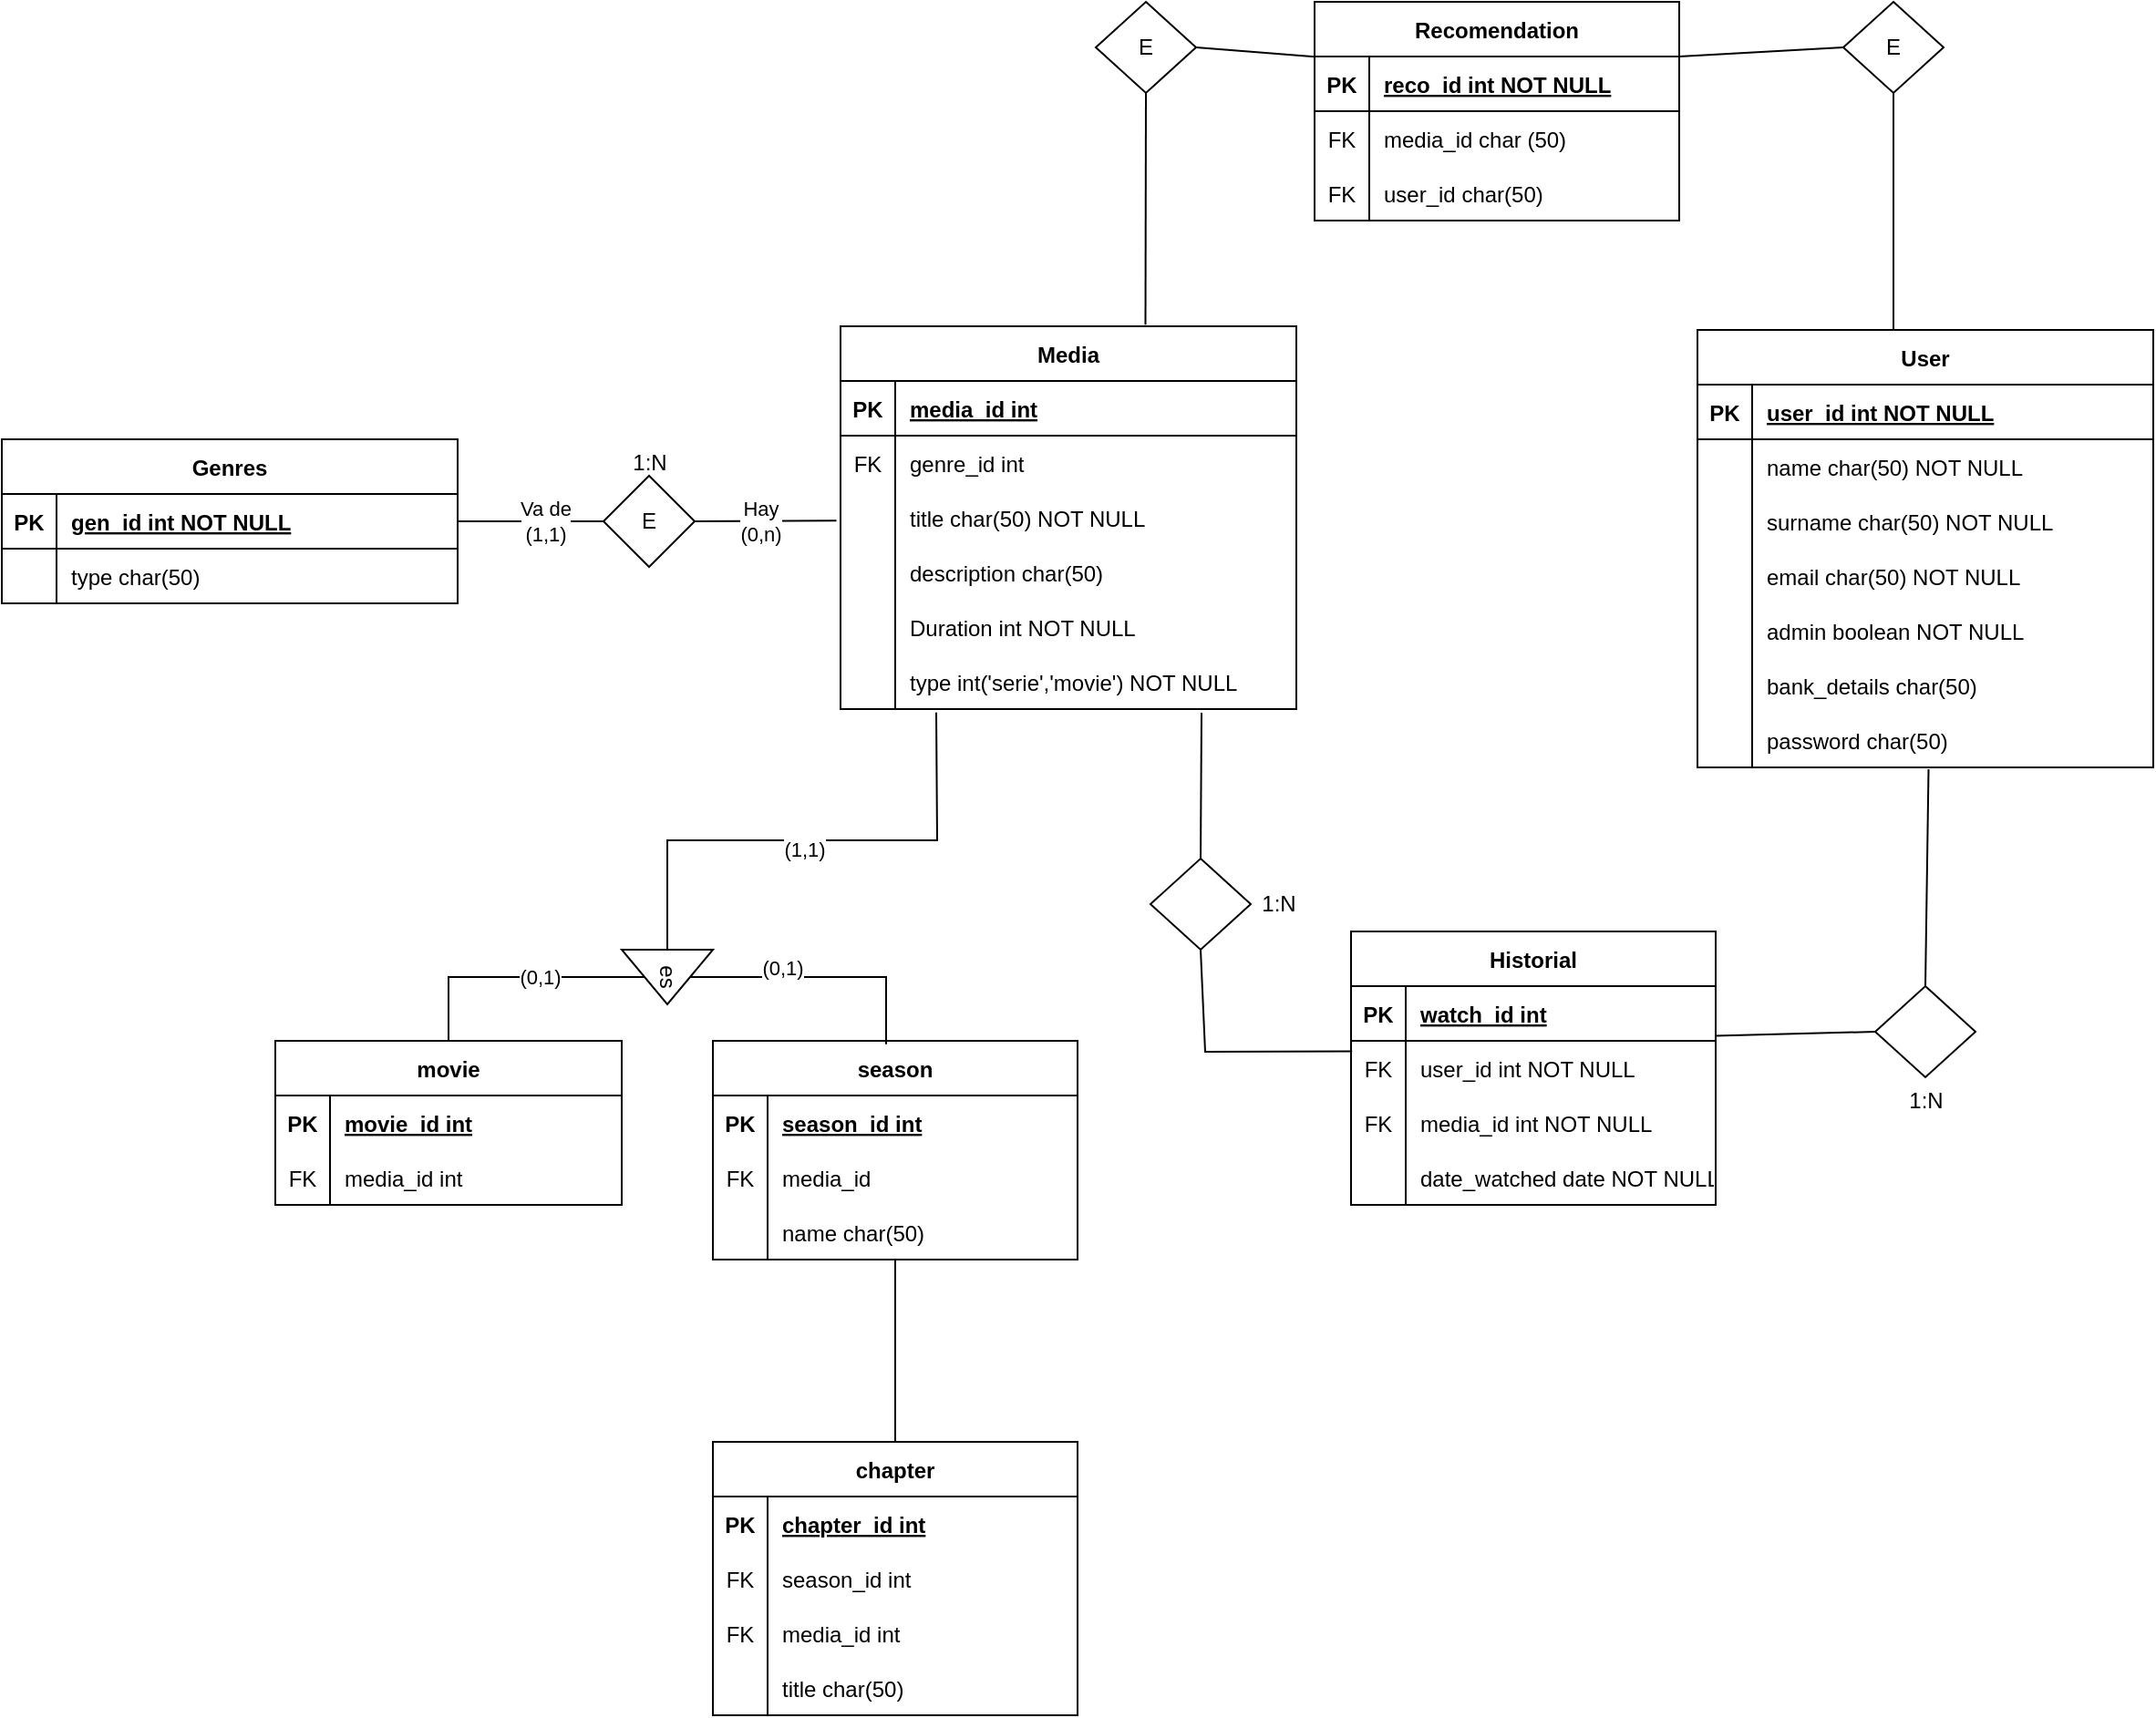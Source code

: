 <mxfile version="20.8.20" type="device"><diagram id="R2lEEEUBdFMjLlhIrx00" name="Page-1"><mxGraphModel dx="1358" dy="1945" grid="1" gridSize="10" guides="1" tooltips="1" connect="1" arrows="1" fold="1" page="1" pageScale="1" pageWidth="850" pageHeight="1100" math="0" shadow="0" extFonts="Permanent Marker^https://fonts.googleapis.com/css?family=Permanent+Marker"><root><mxCell id="0"/><mxCell id="1" parent="0"/><mxCell id="C-vyLk0tnHw3VtMMgP7b-2" value="User" style="shape=table;startSize=30;container=1;collapsible=1;childLayout=tableLayout;fixedRows=1;rowLines=0;fontStyle=1;align=center;resizeLast=1;" parent="1" vertex="1"><mxGeometry x="590" y="120" width="250" height="240" as="geometry"/></mxCell><mxCell id="C-vyLk0tnHw3VtMMgP7b-3" value="" style="shape=partialRectangle;collapsible=0;dropTarget=0;pointerEvents=0;fillColor=none;points=[[0,0.5],[1,0.5]];portConstraint=eastwest;top=0;left=0;right=0;bottom=1;" parent="C-vyLk0tnHw3VtMMgP7b-2" vertex="1"><mxGeometry y="30" width="250" height="30" as="geometry"/></mxCell><mxCell id="C-vyLk0tnHw3VtMMgP7b-4" value="PK" style="shape=partialRectangle;overflow=hidden;connectable=0;fillColor=none;top=0;left=0;bottom=0;right=0;fontStyle=1;" parent="C-vyLk0tnHw3VtMMgP7b-3" vertex="1"><mxGeometry width="30" height="30" as="geometry"><mxRectangle width="30" height="30" as="alternateBounds"/></mxGeometry></mxCell><mxCell id="C-vyLk0tnHw3VtMMgP7b-5" value="user_id int NOT NULL " style="shape=partialRectangle;overflow=hidden;connectable=0;fillColor=none;top=0;left=0;bottom=0;right=0;align=left;spacingLeft=6;fontStyle=5;" parent="C-vyLk0tnHw3VtMMgP7b-3" vertex="1"><mxGeometry x="30" width="220" height="30" as="geometry"><mxRectangle width="220" height="30" as="alternateBounds"/></mxGeometry></mxCell><mxCell id="C-vyLk0tnHw3VtMMgP7b-9" value="" style="shape=partialRectangle;collapsible=0;dropTarget=0;pointerEvents=0;fillColor=none;points=[[0,0.5],[1,0.5]];portConstraint=eastwest;top=0;left=0;right=0;bottom=0;" parent="C-vyLk0tnHw3VtMMgP7b-2" vertex="1"><mxGeometry y="60" width="250" height="30" as="geometry"/></mxCell><mxCell id="C-vyLk0tnHw3VtMMgP7b-10" value="" style="shape=partialRectangle;overflow=hidden;connectable=0;fillColor=none;top=0;left=0;bottom=0;right=0;" parent="C-vyLk0tnHw3VtMMgP7b-9" vertex="1"><mxGeometry width="30" height="30" as="geometry"><mxRectangle width="30" height="30" as="alternateBounds"/></mxGeometry></mxCell><mxCell id="C-vyLk0tnHw3VtMMgP7b-11" value="name char(50) NOT NULL" style="shape=partialRectangle;overflow=hidden;connectable=0;fillColor=none;top=0;left=0;bottom=0;right=0;align=left;spacingLeft=6;" parent="C-vyLk0tnHw3VtMMgP7b-9" vertex="1"><mxGeometry x="30" width="220" height="30" as="geometry"><mxRectangle width="220" height="30" as="alternateBounds"/></mxGeometry></mxCell><mxCell id="KQAnyItYRhN2Rp7_hkMz-163" value="" style="shape=partialRectangle;collapsible=0;dropTarget=0;pointerEvents=0;fillColor=none;points=[[0,0.5],[1,0.5]];portConstraint=eastwest;top=0;left=0;right=0;bottom=0;" parent="C-vyLk0tnHw3VtMMgP7b-2" vertex="1"><mxGeometry y="90" width="250" height="30" as="geometry"/></mxCell><mxCell id="KQAnyItYRhN2Rp7_hkMz-164" value="" style="shape=partialRectangle;overflow=hidden;connectable=0;fillColor=none;top=0;left=0;bottom=0;right=0;" parent="KQAnyItYRhN2Rp7_hkMz-163" vertex="1"><mxGeometry width="30" height="30" as="geometry"><mxRectangle width="30" height="30" as="alternateBounds"/></mxGeometry></mxCell><mxCell id="KQAnyItYRhN2Rp7_hkMz-165" value="surname char(50) NOT NULL" style="shape=partialRectangle;overflow=hidden;connectable=0;fillColor=none;top=0;left=0;bottom=0;right=0;align=left;spacingLeft=6;" parent="KQAnyItYRhN2Rp7_hkMz-163" vertex="1"><mxGeometry x="30" width="220" height="30" as="geometry"><mxRectangle width="220" height="30" as="alternateBounds"/></mxGeometry></mxCell><mxCell id="KQAnyItYRhN2Rp7_hkMz-130" value="" style="shape=partialRectangle;collapsible=0;dropTarget=0;pointerEvents=0;fillColor=none;points=[[0,0.5],[1,0.5]];portConstraint=eastwest;top=0;left=0;right=0;bottom=0;" parent="C-vyLk0tnHw3VtMMgP7b-2" vertex="1"><mxGeometry y="120" width="250" height="30" as="geometry"/></mxCell><mxCell id="KQAnyItYRhN2Rp7_hkMz-131" value="" style="shape=partialRectangle;overflow=hidden;connectable=0;fillColor=none;top=0;left=0;bottom=0;right=0;" parent="KQAnyItYRhN2Rp7_hkMz-130" vertex="1"><mxGeometry width="30" height="30" as="geometry"><mxRectangle width="30" height="30" as="alternateBounds"/></mxGeometry></mxCell><mxCell id="KQAnyItYRhN2Rp7_hkMz-132" value="email char(50) NOT NULL" style="shape=partialRectangle;overflow=hidden;connectable=0;fillColor=none;top=0;left=0;bottom=0;right=0;align=left;spacingLeft=6;" parent="KQAnyItYRhN2Rp7_hkMz-130" vertex="1"><mxGeometry x="30" width="220" height="30" as="geometry"><mxRectangle width="220" height="30" as="alternateBounds"/></mxGeometry></mxCell><mxCell id="KQAnyItYRhN2Rp7_hkMz-60" value="" style="shape=partialRectangle;collapsible=0;dropTarget=0;pointerEvents=0;fillColor=none;points=[[0,0.5],[1,0.5]];portConstraint=eastwest;top=0;left=0;right=0;bottom=0;" parent="C-vyLk0tnHw3VtMMgP7b-2" vertex="1"><mxGeometry y="150" width="250" height="30" as="geometry"/></mxCell><mxCell id="KQAnyItYRhN2Rp7_hkMz-61" value="" style="shape=partialRectangle;overflow=hidden;connectable=0;fillColor=none;top=0;left=0;bottom=0;right=0;" parent="KQAnyItYRhN2Rp7_hkMz-60" vertex="1"><mxGeometry width="30" height="30" as="geometry"><mxRectangle width="30" height="30" as="alternateBounds"/></mxGeometry></mxCell><mxCell id="KQAnyItYRhN2Rp7_hkMz-62" value="admin boolean NOT NULL" style="shape=partialRectangle;overflow=hidden;connectable=0;fillColor=none;top=0;left=0;bottom=0;right=0;align=left;spacingLeft=6;" parent="KQAnyItYRhN2Rp7_hkMz-60" vertex="1"><mxGeometry x="30" width="220" height="30" as="geometry"><mxRectangle width="220" height="30" as="alternateBounds"/></mxGeometry></mxCell><mxCell id="KQAnyItYRhN2Rp7_hkMz-115" value="" style="shape=partialRectangle;collapsible=0;dropTarget=0;pointerEvents=0;fillColor=none;points=[[0,0.5],[1,0.5]];portConstraint=eastwest;top=0;left=0;right=0;bottom=0;" parent="C-vyLk0tnHw3VtMMgP7b-2" vertex="1"><mxGeometry y="180" width="250" height="30" as="geometry"/></mxCell><mxCell id="KQAnyItYRhN2Rp7_hkMz-116" value="" style="shape=partialRectangle;overflow=hidden;connectable=0;fillColor=none;top=0;left=0;bottom=0;right=0;" parent="KQAnyItYRhN2Rp7_hkMz-115" vertex="1"><mxGeometry width="30" height="30" as="geometry"><mxRectangle width="30" height="30" as="alternateBounds"/></mxGeometry></mxCell><mxCell id="KQAnyItYRhN2Rp7_hkMz-117" value="bank_details char(50)" style="shape=partialRectangle;overflow=hidden;connectable=0;fillColor=none;top=0;left=0;bottom=0;right=0;align=left;spacingLeft=6;" parent="KQAnyItYRhN2Rp7_hkMz-115" vertex="1"><mxGeometry x="30" width="220" height="30" as="geometry"><mxRectangle width="220" height="30" as="alternateBounds"/></mxGeometry></mxCell><mxCell id="KQAnyItYRhN2Rp7_hkMz-166" value="" style="shape=partialRectangle;collapsible=0;dropTarget=0;pointerEvents=0;fillColor=none;points=[[0,0.5],[1,0.5]];portConstraint=eastwest;top=0;left=0;right=0;bottom=0;" parent="C-vyLk0tnHw3VtMMgP7b-2" vertex="1"><mxGeometry y="210" width="250" height="30" as="geometry"/></mxCell><mxCell id="KQAnyItYRhN2Rp7_hkMz-167" value="" style="shape=partialRectangle;overflow=hidden;connectable=0;fillColor=none;top=0;left=0;bottom=0;right=0;" parent="KQAnyItYRhN2Rp7_hkMz-166" vertex="1"><mxGeometry width="30" height="30" as="geometry"><mxRectangle width="30" height="30" as="alternateBounds"/></mxGeometry></mxCell><mxCell id="KQAnyItYRhN2Rp7_hkMz-168" value="password char(50)" style="shape=partialRectangle;overflow=hidden;connectable=0;fillColor=none;top=0;left=0;bottom=0;right=0;align=left;spacingLeft=6;" parent="KQAnyItYRhN2Rp7_hkMz-166" vertex="1"><mxGeometry x="30" width="220" height="30" as="geometry"><mxRectangle width="220" height="30" as="alternateBounds"/></mxGeometry></mxCell><mxCell id="C-vyLk0tnHw3VtMMgP7b-23" value="Media" style="shape=table;startSize=30;container=1;collapsible=1;childLayout=tableLayout;fixedRows=1;rowLines=0;fontStyle=1;align=center;resizeLast=1;" parent="1" vertex="1"><mxGeometry x="120" y="118" width="250" height="210" as="geometry"/></mxCell><mxCell id="C-vyLk0tnHw3VtMMgP7b-24" value="" style="shape=partialRectangle;collapsible=0;dropTarget=0;pointerEvents=0;fillColor=none;points=[[0,0.5],[1,0.5]];portConstraint=eastwest;top=0;left=0;right=0;bottom=1;" parent="C-vyLk0tnHw3VtMMgP7b-23" vertex="1"><mxGeometry y="30" width="250" height="30" as="geometry"/></mxCell><mxCell id="C-vyLk0tnHw3VtMMgP7b-25" value="PK" style="shape=partialRectangle;overflow=hidden;connectable=0;fillColor=none;top=0;left=0;bottom=0;right=0;fontStyle=1;" parent="C-vyLk0tnHw3VtMMgP7b-24" vertex="1"><mxGeometry width="30" height="30" as="geometry"><mxRectangle width="30" height="30" as="alternateBounds"/></mxGeometry></mxCell><mxCell id="C-vyLk0tnHw3VtMMgP7b-26" value="media_id int" style="shape=partialRectangle;overflow=hidden;connectable=0;fillColor=none;top=0;left=0;bottom=0;right=0;align=left;spacingLeft=6;fontStyle=5;" parent="C-vyLk0tnHw3VtMMgP7b-24" vertex="1"><mxGeometry x="30" width="220" height="30" as="geometry"><mxRectangle width="220" height="30" as="alternateBounds"/></mxGeometry></mxCell><mxCell id="KQAnyItYRhN2Rp7_hkMz-37" value="" style="shape=partialRectangle;collapsible=0;dropTarget=0;pointerEvents=0;fillColor=none;points=[[0,0.5],[1,0.5]];portConstraint=eastwest;top=0;left=0;right=0;bottom=0;" parent="C-vyLk0tnHw3VtMMgP7b-23" vertex="1"><mxGeometry y="60" width="250" height="30" as="geometry"/></mxCell><mxCell id="KQAnyItYRhN2Rp7_hkMz-38" value="FK" style="shape=partialRectangle;overflow=hidden;connectable=0;fillColor=none;top=0;left=0;bottom=0;right=0;" parent="KQAnyItYRhN2Rp7_hkMz-37" vertex="1"><mxGeometry width="30" height="30" as="geometry"><mxRectangle width="30" height="30" as="alternateBounds"/></mxGeometry></mxCell><mxCell id="KQAnyItYRhN2Rp7_hkMz-39" value="genre_id int" style="shape=partialRectangle;overflow=hidden;connectable=0;fillColor=none;top=0;left=0;bottom=0;right=0;align=left;spacingLeft=6;" parent="KQAnyItYRhN2Rp7_hkMz-37" vertex="1"><mxGeometry x="30" width="220" height="30" as="geometry"><mxRectangle width="220" height="30" as="alternateBounds"/></mxGeometry></mxCell><mxCell id="C-vyLk0tnHw3VtMMgP7b-27" value="" style="shape=partialRectangle;collapsible=0;dropTarget=0;pointerEvents=0;fillColor=none;points=[[0,0.5],[1,0.5]];portConstraint=eastwest;top=0;left=0;right=0;bottom=0;" parent="C-vyLk0tnHw3VtMMgP7b-23" vertex="1"><mxGeometry y="90" width="250" height="30" as="geometry"/></mxCell><mxCell id="C-vyLk0tnHw3VtMMgP7b-28" value="" style="shape=partialRectangle;overflow=hidden;connectable=0;fillColor=none;top=0;left=0;bottom=0;right=0;" parent="C-vyLk0tnHw3VtMMgP7b-27" vertex="1"><mxGeometry width="30" height="30" as="geometry"><mxRectangle width="30" height="30" as="alternateBounds"/></mxGeometry></mxCell><mxCell id="C-vyLk0tnHw3VtMMgP7b-29" value="title char(50) NOT NULL" style="shape=partialRectangle;overflow=hidden;connectable=0;fillColor=none;top=0;left=0;bottom=0;right=0;align=left;spacingLeft=6;" parent="C-vyLk0tnHw3VtMMgP7b-27" vertex="1"><mxGeometry x="30" width="220" height="30" as="geometry"><mxRectangle width="220" height="30" as="alternateBounds"/></mxGeometry></mxCell><mxCell id="KQAnyItYRhN2Rp7_hkMz-31" value="" style="shape=partialRectangle;collapsible=0;dropTarget=0;pointerEvents=0;fillColor=none;points=[[0,0.5],[1,0.5]];portConstraint=eastwest;top=0;left=0;right=0;bottom=0;" parent="C-vyLk0tnHw3VtMMgP7b-23" vertex="1"><mxGeometry y="120" width="250" height="30" as="geometry"/></mxCell><mxCell id="KQAnyItYRhN2Rp7_hkMz-32" value="" style="shape=partialRectangle;overflow=hidden;connectable=0;fillColor=none;top=0;left=0;bottom=0;right=0;" parent="KQAnyItYRhN2Rp7_hkMz-31" vertex="1"><mxGeometry width="30" height="30" as="geometry"><mxRectangle width="30" height="30" as="alternateBounds"/></mxGeometry></mxCell><mxCell id="KQAnyItYRhN2Rp7_hkMz-33" value="description char(50)" style="shape=partialRectangle;overflow=hidden;connectable=0;fillColor=none;top=0;left=0;bottom=0;right=0;align=left;spacingLeft=6;" parent="KQAnyItYRhN2Rp7_hkMz-31" vertex="1"><mxGeometry x="30" width="220" height="30" as="geometry"><mxRectangle width="220" height="30" as="alternateBounds"/></mxGeometry></mxCell><mxCell id="KQAnyItYRhN2Rp7_hkMz-138" value="" style="shape=partialRectangle;collapsible=0;dropTarget=0;pointerEvents=0;fillColor=none;points=[[0,0.5],[1,0.5]];portConstraint=eastwest;top=0;left=0;right=0;bottom=0;" parent="C-vyLk0tnHw3VtMMgP7b-23" vertex="1"><mxGeometry y="150" width="250" height="30" as="geometry"/></mxCell><mxCell id="KQAnyItYRhN2Rp7_hkMz-139" value="" style="shape=partialRectangle;overflow=hidden;connectable=0;fillColor=none;top=0;left=0;bottom=0;right=0;" parent="KQAnyItYRhN2Rp7_hkMz-138" vertex="1"><mxGeometry width="30" height="30" as="geometry"><mxRectangle width="30" height="30" as="alternateBounds"/></mxGeometry></mxCell><mxCell id="KQAnyItYRhN2Rp7_hkMz-140" value="Duration int NOT NULL" style="shape=partialRectangle;overflow=hidden;connectable=0;fillColor=none;top=0;left=0;bottom=0;right=0;align=left;spacingLeft=6;" parent="KQAnyItYRhN2Rp7_hkMz-138" vertex="1"><mxGeometry x="30" width="220" height="30" as="geometry"><mxRectangle width="220" height="30" as="alternateBounds"/></mxGeometry></mxCell><mxCell id="oOM4hNl3uQQIwp2E8bcg-80" value="" style="shape=partialRectangle;collapsible=0;dropTarget=0;pointerEvents=0;fillColor=none;points=[[0,0.5],[1,0.5]];portConstraint=eastwest;top=0;left=0;right=0;bottom=0;" parent="C-vyLk0tnHw3VtMMgP7b-23" vertex="1"><mxGeometry y="180" width="250" height="30" as="geometry"/></mxCell><mxCell id="oOM4hNl3uQQIwp2E8bcg-81" value="" style="shape=partialRectangle;overflow=hidden;connectable=0;fillColor=none;top=0;left=0;bottom=0;right=0;" parent="oOM4hNl3uQQIwp2E8bcg-80" vertex="1"><mxGeometry width="30" height="30" as="geometry"><mxRectangle width="30" height="30" as="alternateBounds"/></mxGeometry></mxCell><mxCell id="oOM4hNl3uQQIwp2E8bcg-82" value="type int('serie','movie') NOT NULL" style="shape=partialRectangle;overflow=hidden;connectable=0;fillColor=none;top=0;left=0;bottom=0;right=0;align=left;spacingLeft=6;" parent="oOM4hNl3uQQIwp2E8bcg-80" vertex="1"><mxGeometry x="30" width="220" height="30" as="geometry"><mxRectangle width="220" height="30" as="alternateBounds"/></mxGeometry></mxCell><mxCell id="KQAnyItYRhN2Rp7_hkMz-1" value="movie" style="shape=table;startSize=30;container=1;collapsible=1;childLayout=tableLayout;fixedRows=1;rowLines=0;fontStyle=1;align=center;resizeLast=1;" parent="1" vertex="1"><mxGeometry x="-190" y="510" width="190" height="90" as="geometry"/></mxCell><mxCell id="KQAnyItYRhN2Rp7_hkMz-8" value="" style="shape=partialRectangle;collapsible=0;dropTarget=0;pointerEvents=0;fillColor=none;points=[[0,0.5],[1,0.5]];portConstraint=eastwest;top=0;left=0;right=0;bottom=0;" parent="KQAnyItYRhN2Rp7_hkMz-1" vertex="1"><mxGeometry y="30" width="190" height="30" as="geometry"/></mxCell><mxCell id="KQAnyItYRhN2Rp7_hkMz-9" value="PK" style="shape=partialRectangle;overflow=hidden;connectable=0;fillColor=none;top=0;left=0;bottom=0;right=0;fontStyle=1" parent="KQAnyItYRhN2Rp7_hkMz-8" vertex="1"><mxGeometry width="30" height="30" as="geometry"><mxRectangle width="30" height="30" as="alternateBounds"/></mxGeometry></mxCell><mxCell id="KQAnyItYRhN2Rp7_hkMz-10" value="movie_id int" style="shape=partialRectangle;overflow=hidden;connectable=0;fillColor=none;top=0;left=0;bottom=0;right=0;align=left;spacingLeft=6;fontStyle=5" parent="KQAnyItYRhN2Rp7_hkMz-8" vertex="1"><mxGeometry x="30" width="160" height="30" as="geometry"><mxRectangle width="160" height="30" as="alternateBounds"/></mxGeometry></mxCell><mxCell id="oOM4hNl3uQQIwp2E8bcg-77" value="" style="shape=partialRectangle;collapsible=0;dropTarget=0;pointerEvents=0;fillColor=none;points=[[0,0.5],[1,0.5]];portConstraint=eastwest;top=0;left=0;right=0;bottom=0;" parent="KQAnyItYRhN2Rp7_hkMz-1" vertex="1"><mxGeometry y="60" width="190" height="30" as="geometry"/></mxCell><mxCell id="oOM4hNl3uQQIwp2E8bcg-78" value="FK" style="shape=partialRectangle;overflow=hidden;connectable=0;fillColor=none;top=0;left=0;bottom=0;right=0;fontStyle=0" parent="oOM4hNl3uQQIwp2E8bcg-77" vertex="1"><mxGeometry width="30" height="30" as="geometry"><mxRectangle width="30" height="30" as="alternateBounds"/></mxGeometry></mxCell><mxCell id="oOM4hNl3uQQIwp2E8bcg-79" value="media_id int" style="shape=partialRectangle;overflow=hidden;connectable=0;fillColor=none;top=0;left=0;bottom=0;right=0;align=left;spacingLeft=6;fontStyle=0" parent="oOM4hNl3uQQIwp2E8bcg-77" vertex="1"><mxGeometry x="30" width="160" height="30" as="geometry"><mxRectangle width="160" height="30" as="alternateBounds"/></mxGeometry></mxCell><mxCell id="KQAnyItYRhN2Rp7_hkMz-43" value="season" style="shape=table;startSize=30;container=1;collapsible=1;childLayout=tableLayout;fixedRows=1;rowLines=0;fontStyle=1;align=center;resizeLast=1;" parent="1" vertex="1"><mxGeometry x="50" y="510" width="200" height="120" as="geometry"/></mxCell><mxCell id="KQAnyItYRhN2Rp7_hkMz-47" value="" style="shape=partialRectangle;collapsible=0;dropTarget=0;pointerEvents=0;fillColor=none;points=[[0,0.5],[1,0.5]];portConstraint=eastwest;top=0;left=0;right=0;bottom=0;" parent="KQAnyItYRhN2Rp7_hkMz-43" vertex="1"><mxGeometry y="30" width="200" height="30" as="geometry"/></mxCell><mxCell id="KQAnyItYRhN2Rp7_hkMz-48" value="PK" style="shape=partialRectangle;overflow=hidden;connectable=0;fillColor=none;top=0;left=0;bottom=0;right=0;fontStyle=1" parent="KQAnyItYRhN2Rp7_hkMz-47" vertex="1"><mxGeometry width="30" height="30" as="geometry"><mxRectangle width="30" height="30" as="alternateBounds"/></mxGeometry></mxCell><mxCell id="KQAnyItYRhN2Rp7_hkMz-49" value="season_id int " style="shape=partialRectangle;overflow=hidden;connectable=0;fillColor=none;top=0;left=0;bottom=0;right=0;align=left;spacingLeft=6;fontStyle=5" parent="KQAnyItYRhN2Rp7_hkMz-47" vertex="1"><mxGeometry x="30" width="170" height="30" as="geometry"><mxRectangle width="170" height="30" as="alternateBounds"/></mxGeometry></mxCell><mxCell id="KQAnyItYRhN2Rp7_hkMz-125" value="" style="shape=partialRectangle;collapsible=0;dropTarget=0;pointerEvents=0;fillColor=none;points=[[0,0.5],[1,0.5]];portConstraint=eastwest;top=0;left=0;right=0;bottom=0;" parent="KQAnyItYRhN2Rp7_hkMz-43" vertex="1"><mxGeometry y="60" width="200" height="30" as="geometry"/></mxCell><mxCell id="KQAnyItYRhN2Rp7_hkMz-126" value="FK" style="shape=partialRectangle;overflow=hidden;connectable=0;fillColor=none;top=0;left=0;bottom=0;right=0;" parent="KQAnyItYRhN2Rp7_hkMz-125" vertex="1"><mxGeometry width="30" height="30" as="geometry"><mxRectangle width="30" height="30" as="alternateBounds"/></mxGeometry></mxCell><mxCell id="KQAnyItYRhN2Rp7_hkMz-127" value="media_id " style="shape=partialRectangle;overflow=hidden;connectable=0;fillColor=none;top=0;left=0;bottom=0;right=0;align=left;spacingLeft=6;" parent="KQAnyItYRhN2Rp7_hkMz-125" vertex="1"><mxGeometry x="30" width="170" height="30" as="geometry"><mxRectangle width="170" height="30" as="alternateBounds"/></mxGeometry></mxCell><mxCell id="M8lY38Yy0vZAxB3TO5Rq-1" value="" style="shape=partialRectangle;collapsible=0;dropTarget=0;pointerEvents=0;fillColor=none;points=[[0,0.5],[1,0.5]];portConstraint=eastwest;top=0;left=0;right=0;bottom=0;" vertex="1" parent="KQAnyItYRhN2Rp7_hkMz-43"><mxGeometry y="90" width="200" height="30" as="geometry"/></mxCell><mxCell id="M8lY38Yy0vZAxB3TO5Rq-2" value="" style="shape=partialRectangle;overflow=hidden;connectable=0;fillColor=none;top=0;left=0;bottom=0;right=0;" vertex="1" parent="M8lY38Yy0vZAxB3TO5Rq-1"><mxGeometry width="30" height="30" as="geometry"><mxRectangle width="30" height="30" as="alternateBounds"/></mxGeometry></mxCell><mxCell id="M8lY38Yy0vZAxB3TO5Rq-3" value="name char(50)" style="shape=partialRectangle;overflow=hidden;connectable=0;fillColor=none;top=0;left=0;bottom=0;right=0;align=left;spacingLeft=6;" vertex="1" parent="M8lY38Yy0vZAxB3TO5Rq-1"><mxGeometry x="30" width="170" height="30" as="geometry"><mxRectangle width="170" height="30" as="alternateBounds"/></mxGeometry></mxCell><mxCell id="KQAnyItYRhN2Rp7_hkMz-50" value="es" style="triangle;whiteSpace=wrap;html=1;rotation=90;" parent="1" vertex="1"><mxGeometry x="10" y="450" width="30" height="50" as="geometry"/></mxCell><mxCell id="KQAnyItYRhN2Rp7_hkMz-51" value="" style="endArrow=none;html=1;rounded=0;entryX=0.21;entryY=1.061;entryDx=0;entryDy=0;entryPerimeter=0;exitX=0;exitY=0.5;exitDx=0;exitDy=0;" parent="1" source="KQAnyItYRhN2Rp7_hkMz-50" target="oOM4hNl3uQQIwp2E8bcg-80" edge="1"><mxGeometry width="50" height="50" relative="1" as="geometry"><mxPoint x="190" y="350" as="sourcePoint"/><mxPoint x="240" y="300" as="targetPoint"/><Array as="points"><mxPoint x="25" y="400"/><mxPoint x="135" y="400"/><mxPoint x="173" y="400"/></Array></mxGeometry></mxCell><mxCell id="KQAnyItYRhN2Rp7_hkMz-56" value="(1,1)" style="edgeLabel;html=1;align=center;verticalAlign=middle;resizable=0;points=[];" parent="KQAnyItYRhN2Rp7_hkMz-51" vertex="1" connectable="0"><mxGeometry x="0.364" relative="1" as="geometry"><mxPoint x="-55" y="5" as="offset"/></mxGeometry></mxCell><mxCell id="KQAnyItYRhN2Rp7_hkMz-53" value="(0,1)" style="endArrow=none;html=1;rounded=0;entryX=0.5;entryY=0;entryDx=0;entryDy=0;exitX=0.475;exitY=0.016;exitDx=0;exitDy=0;exitPerimeter=0;" parent="1" source="KQAnyItYRhN2Rp7_hkMz-43" target="KQAnyItYRhN2Rp7_hkMz-50" edge="1"><mxGeometry x="0.296" y="-5" width="50" height="50" relative="1" as="geometry"><mxPoint x="45" y="480" as="sourcePoint"/><mxPoint x="44.25" y="421.83" as="targetPoint"/><Array as="points"><mxPoint x="145" y="475"/></Array><mxPoint as="offset"/></mxGeometry></mxCell><mxCell id="KQAnyItYRhN2Rp7_hkMz-54" value="" style="endArrow=none;html=1;rounded=0;entryX=0.5;entryY=1;entryDx=0;entryDy=0;exitX=0.5;exitY=0;exitDx=0;exitDy=0;" parent="1" source="KQAnyItYRhN2Rp7_hkMz-1" target="KQAnyItYRhN2Rp7_hkMz-50" edge="1"><mxGeometry width="50" height="50" relative="1" as="geometry"><mxPoint x="155" y="555" as="sourcePoint"/><mxPoint x="47.5" y="485" as="targetPoint"/><Array as="points"><mxPoint x="-95" y="475"/></Array></mxGeometry></mxCell><mxCell id="KQAnyItYRhN2Rp7_hkMz-55" value="(0,1)" style="edgeLabel;html=1;align=center;verticalAlign=middle;resizable=0;points=[];" parent="KQAnyItYRhN2Rp7_hkMz-54" vertex="1" connectable="0"><mxGeometry x="0.15" relative="1" as="geometry"><mxPoint x="3" as="offset"/></mxGeometry></mxCell><mxCell id="KQAnyItYRhN2Rp7_hkMz-63" value="Genres" style="shape=table;startSize=30;container=1;collapsible=1;childLayout=tableLayout;fixedRows=1;rowLines=0;fontStyle=1;align=center;resizeLast=1;" parent="1" vertex="1"><mxGeometry x="-340" y="180" width="250" height="90" as="geometry"/></mxCell><mxCell id="KQAnyItYRhN2Rp7_hkMz-64" value="" style="shape=partialRectangle;collapsible=0;dropTarget=0;pointerEvents=0;fillColor=none;points=[[0,0.5],[1,0.5]];portConstraint=eastwest;top=0;left=0;right=0;bottom=1;" parent="KQAnyItYRhN2Rp7_hkMz-63" vertex="1"><mxGeometry y="30" width="250" height="30" as="geometry"/></mxCell><mxCell id="KQAnyItYRhN2Rp7_hkMz-65" value="PK" style="shape=partialRectangle;overflow=hidden;connectable=0;fillColor=none;top=0;left=0;bottom=0;right=0;fontStyle=1;" parent="KQAnyItYRhN2Rp7_hkMz-64" vertex="1"><mxGeometry width="30" height="30" as="geometry"><mxRectangle width="30" height="30" as="alternateBounds"/></mxGeometry></mxCell><mxCell id="KQAnyItYRhN2Rp7_hkMz-66" value="gen_id int NOT NULL " style="shape=partialRectangle;overflow=hidden;connectable=0;fillColor=none;top=0;left=0;bottom=0;right=0;align=left;spacingLeft=6;fontStyle=5;" parent="KQAnyItYRhN2Rp7_hkMz-64" vertex="1"><mxGeometry x="30" width="220" height="30" as="geometry"><mxRectangle width="220" height="30" as="alternateBounds"/></mxGeometry></mxCell><mxCell id="KQAnyItYRhN2Rp7_hkMz-67" value="" style="shape=partialRectangle;collapsible=0;dropTarget=0;pointerEvents=0;fillColor=none;points=[[0,0.5],[1,0.5]];portConstraint=eastwest;top=0;left=0;right=0;bottom=0;" parent="KQAnyItYRhN2Rp7_hkMz-63" vertex="1"><mxGeometry y="60" width="250" height="30" as="geometry"/></mxCell><mxCell id="KQAnyItYRhN2Rp7_hkMz-68" value="" style="shape=partialRectangle;overflow=hidden;connectable=0;fillColor=none;top=0;left=0;bottom=0;right=0;" parent="KQAnyItYRhN2Rp7_hkMz-67" vertex="1"><mxGeometry width="30" height="30" as="geometry"><mxRectangle width="30" height="30" as="alternateBounds"/></mxGeometry></mxCell><mxCell id="KQAnyItYRhN2Rp7_hkMz-69" value="type char(50)" style="shape=partialRectangle;overflow=hidden;connectable=0;fillColor=none;top=0;left=0;bottom=0;right=0;align=left;spacingLeft=6;" parent="KQAnyItYRhN2Rp7_hkMz-67" vertex="1"><mxGeometry x="30" width="220" height="30" as="geometry"><mxRectangle width="220" height="30" as="alternateBounds"/></mxGeometry></mxCell><mxCell id="KQAnyItYRhN2Rp7_hkMz-135" value="" style="endArrow=none;html=1;rounded=0;entryX=0;entryY=0.006;entryDx=0;entryDy=0;exitX=1;exitY=0.5;exitDx=0;exitDy=0;entryPerimeter=0;" parent="1" source="oOM4hNl3uQQIwp2E8bcg-33" target="oOM4hNl3uQQIwp2E8bcg-19" edge="1"><mxGeometry width="50" height="50" relative="1" as="geometry"><mxPoint x="330" y="280" as="sourcePoint"/><mxPoint x="425" y="55" as="targetPoint"/><Array as="points"/></mxGeometry></mxCell><mxCell id="oOM4hNl3uQQIwp2E8bcg-2" value="E" style="rhombus;whiteSpace=wrap;html=1;" parent="1" vertex="1"><mxGeometry x="-10" y="200" width="50" height="50" as="geometry"/></mxCell><mxCell id="oOM4hNl3uQQIwp2E8bcg-4" value="" style="endArrow=none;html=1;rounded=0;exitX=1;exitY=0.5;exitDx=0;exitDy=0;entryX=0;entryY=0.5;entryDx=0;entryDy=0;" parent="1" source="KQAnyItYRhN2Rp7_hkMz-64" target="oOM4hNl3uQQIwp2E8bcg-2" edge="1"><mxGeometry width="50" height="50" relative="1" as="geometry"><mxPoint x="120" y="400" as="sourcePoint"/><mxPoint x="170" y="350" as="targetPoint"/></mxGeometry></mxCell><mxCell id="oOM4hNl3uQQIwp2E8bcg-6" value="&lt;div&gt;Va de &lt;br&gt;&lt;/div&gt;&lt;div&gt;(1,1)&lt;br&gt;&lt;/div&gt;" style="edgeLabel;html=1;align=center;verticalAlign=middle;resizable=0;points=[];" parent="oOM4hNl3uQQIwp2E8bcg-4" vertex="1" connectable="0"><mxGeometry x="-0.164" relative="1" as="geometry"><mxPoint x="14" as="offset"/></mxGeometry></mxCell><mxCell id="oOM4hNl3uQQIwp2E8bcg-5" value="" style="endArrow=none;html=1;rounded=0;exitX=1;exitY=0.5;exitDx=0;exitDy=0;entryX=-0.009;entryY=0.556;entryDx=0;entryDy=0;entryPerimeter=0;" parent="1" source="oOM4hNl3uQQIwp2E8bcg-2" target="C-vyLk0tnHw3VtMMgP7b-27" edge="1"><mxGeometry width="50" height="50" relative="1" as="geometry"><mxPoint x="41" y="226" as="sourcePoint"/><mxPoint x="121" y="226" as="targetPoint"/></mxGeometry></mxCell><mxCell id="oOM4hNl3uQQIwp2E8bcg-7" value="&lt;div&gt;Hay&lt;/div&gt;&lt;div&gt;(0,n)&lt;br&gt;&lt;/div&gt;" style="edgeLabel;html=1;align=center;verticalAlign=middle;resizable=0;points=[];" parent="oOM4hNl3uQQIwp2E8bcg-5" vertex="1" connectable="0"><mxGeometry x="-0.212" y="-2" relative="1" as="geometry"><mxPoint x="5" y="-2" as="offset"/></mxGeometry></mxCell><mxCell id="oOM4hNl3uQQIwp2E8bcg-8" value="&lt;div&gt;1:N&lt;/div&gt;&lt;div&gt;&lt;br&gt;&lt;/div&gt;" style="text;html=1;align=center;verticalAlign=middle;resizable=0;points=[];autosize=1;strokeColor=none;fillColor=none;" parent="1" vertex="1"><mxGeometry x="-5" y="180" width="40" height="40" as="geometry"/></mxCell><mxCell id="oOM4hNl3uQQIwp2E8bcg-9" value="Recomendation" style="shape=table;startSize=30;container=1;collapsible=1;childLayout=tableLayout;fixedRows=1;rowLines=0;fontStyle=1;align=center;resizeLast=1;" parent="1" vertex="1"><mxGeometry x="380" y="-60" width="200" height="120" as="geometry"/></mxCell><mxCell id="oOM4hNl3uQQIwp2E8bcg-19" value="" style="shape=partialRectangle;collapsible=0;dropTarget=0;pointerEvents=0;fillColor=none;points=[[0,0.5],[1,0.5]];portConstraint=eastwest;top=0;left=0;right=0;bottom=1;" parent="oOM4hNl3uQQIwp2E8bcg-9" vertex="1"><mxGeometry y="30" width="200" height="30" as="geometry"/></mxCell><mxCell id="oOM4hNl3uQQIwp2E8bcg-20" value="PK" style="shape=partialRectangle;overflow=hidden;connectable=0;fillColor=none;top=0;left=0;bottom=0;right=0;fontStyle=1;" parent="oOM4hNl3uQQIwp2E8bcg-19" vertex="1"><mxGeometry width="30" height="30" as="geometry"><mxRectangle width="30" height="30" as="alternateBounds"/></mxGeometry></mxCell><mxCell id="oOM4hNl3uQQIwp2E8bcg-21" value="reco_id int NOT NULL " style="shape=partialRectangle;overflow=hidden;connectable=0;fillColor=none;top=0;left=0;bottom=0;right=0;align=left;spacingLeft=6;fontStyle=5;" parent="oOM4hNl3uQQIwp2E8bcg-19" vertex="1"><mxGeometry x="30" width="170" height="30" as="geometry"><mxRectangle width="170" height="30" as="alternateBounds"/></mxGeometry></mxCell><mxCell id="oOM4hNl3uQQIwp2E8bcg-13" value="" style="shape=partialRectangle;collapsible=0;dropTarget=0;pointerEvents=0;fillColor=none;points=[[0,0.5],[1,0.5]];portConstraint=eastwest;top=0;left=0;right=0;bottom=0;" parent="oOM4hNl3uQQIwp2E8bcg-9" vertex="1"><mxGeometry y="60" width="200" height="30" as="geometry"/></mxCell><mxCell id="oOM4hNl3uQQIwp2E8bcg-14" value="FK" style="shape=partialRectangle;overflow=hidden;connectable=0;fillColor=none;top=0;left=0;bottom=0;right=0;" parent="oOM4hNl3uQQIwp2E8bcg-13" vertex="1"><mxGeometry width="30" height="30" as="geometry"><mxRectangle width="30" height="30" as="alternateBounds"/></mxGeometry></mxCell><mxCell id="oOM4hNl3uQQIwp2E8bcg-15" value="media_id char (50)" style="shape=partialRectangle;overflow=hidden;connectable=0;fillColor=none;top=0;left=0;bottom=0;right=0;align=left;spacingLeft=6;" parent="oOM4hNl3uQQIwp2E8bcg-13" vertex="1"><mxGeometry x="30" width="170" height="30" as="geometry"><mxRectangle width="170" height="30" as="alternateBounds"/></mxGeometry></mxCell><mxCell id="oOM4hNl3uQQIwp2E8bcg-29" value="" style="shape=partialRectangle;collapsible=0;dropTarget=0;pointerEvents=0;fillColor=none;points=[[0,0.5],[1,0.5]];portConstraint=eastwest;top=0;left=0;right=0;bottom=0;" parent="oOM4hNl3uQQIwp2E8bcg-9" vertex="1"><mxGeometry y="90" width="200" height="30" as="geometry"/></mxCell><mxCell id="oOM4hNl3uQQIwp2E8bcg-30" value="FK" style="shape=partialRectangle;overflow=hidden;connectable=0;fillColor=none;top=0;left=0;bottom=0;right=0;" parent="oOM4hNl3uQQIwp2E8bcg-29" vertex="1"><mxGeometry width="30" height="30" as="geometry"><mxRectangle width="30" height="30" as="alternateBounds"/></mxGeometry></mxCell><mxCell id="oOM4hNl3uQQIwp2E8bcg-31" value="user_id char(50)" style="shape=partialRectangle;overflow=hidden;connectable=0;fillColor=none;top=0;left=0;bottom=0;right=0;align=left;spacingLeft=6;" parent="oOM4hNl3uQQIwp2E8bcg-29" vertex="1"><mxGeometry x="30" width="170" height="30" as="geometry"><mxRectangle width="170" height="30" as="alternateBounds"/></mxGeometry></mxCell><mxCell id="oOM4hNl3uQQIwp2E8bcg-32" value="E" style="rhombus;whiteSpace=wrap;html=1;" parent="1" vertex="1"><mxGeometry x="670" y="-60" width="55" height="50" as="geometry"/></mxCell><mxCell id="oOM4hNl3uQQIwp2E8bcg-33" value="E" style="rhombus;whiteSpace=wrap;html=1;" parent="1" vertex="1"><mxGeometry x="260" y="-60" width="55" height="50" as="geometry"/></mxCell><mxCell id="oOM4hNl3uQQIwp2E8bcg-35" value="" style="endArrow=none;html=1;rounded=0;entryX=0.5;entryY=1;entryDx=0;entryDy=0;exitX=0.669;exitY=-0.004;exitDx=0;exitDy=0;exitPerimeter=0;" parent="1" source="C-vyLk0tnHw3VtMMgP7b-23" target="oOM4hNl3uQQIwp2E8bcg-33" edge="1"><mxGeometry width="50" height="50" relative="1" as="geometry"><mxPoint x="280" y="140" as="sourcePoint"/><mxPoint x="330" y="90" as="targetPoint"/></mxGeometry></mxCell><mxCell id="oOM4hNl3uQQIwp2E8bcg-36" value="chapter" style="shape=table;startSize=30;container=1;collapsible=1;childLayout=tableLayout;fixedRows=1;rowLines=0;fontStyle=1;align=center;resizeLast=1;" parent="1" vertex="1"><mxGeometry x="50" y="730" width="200" height="150" as="geometry"/></mxCell><mxCell id="oOM4hNl3uQQIwp2E8bcg-37" value="" style="shape=partialRectangle;collapsible=0;dropTarget=0;pointerEvents=0;fillColor=none;points=[[0,0.5],[1,0.5]];portConstraint=eastwest;top=0;left=0;right=0;bottom=0;" parent="oOM4hNl3uQQIwp2E8bcg-36" vertex="1"><mxGeometry y="30" width="200" height="30" as="geometry"/></mxCell><mxCell id="oOM4hNl3uQQIwp2E8bcg-38" value="PK" style="shape=partialRectangle;overflow=hidden;connectable=0;fillColor=none;top=0;left=0;bottom=0;right=0;fontStyle=1" parent="oOM4hNl3uQQIwp2E8bcg-37" vertex="1"><mxGeometry width="30" height="30" as="geometry"><mxRectangle width="30" height="30" as="alternateBounds"/></mxGeometry></mxCell><mxCell id="oOM4hNl3uQQIwp2E8bcg-39" value="chapter_id int " style="shape=partialRectangle;overflow=hidden;connectable=0;fillColor=none;top=0;left=0;bottom=0;right=0;align=left;spacingLeft=6;fontStyle=5" parent="oOM4hNl3uQQIwp2E8bcg-37" vertex="1"><mxGeometry x="30" width="170" height="30" as="geometry"><mxRectangle width="170" height="30" as="alternateBounds"/></mxGeometry></mxCell><mxCell id="oOM4hNl3uQQIwp2E8bcg-40" value="" style="shape=partialRectangle;collapsible=0;dropTarget=0;pointerEvents=0;fillColor=none;points=[[0,0.5],[1,0.5]];portConstraint=eastwest;top=0;left=0;right=0;bottom=0;" parent="oOM4hNl3uQQIwp2E8bcg-36" vertex="1"><mxGeometry y="60" width="200" height="30" as="geometry"/></mxCell><mxCell id="oOM4hNl3uQQIwp2E8bcg-41" value="FK" style="shape=partialRectangle;overflow=hidden;connectable=0;fillColor=none;top=0;left=0;bottom=0;right=0;" parent="oOM4hNl3uQQIwp2E8bcg-40" vertex="1"><mxGeometry width="30" height="30" as="geometry"><mxRectangle width="30" height="30" as="alternateBounds"/></mxGeometry></mxCell><mxCell id="oOM4hNl3uQQIwp2E8bcg-42" value="season_id int" style="shape=partialRectangle;overflow=hidden;connectable=0;fillColor=none;top=0;left=0;bottom=0;right=0;align=left;spacingLeft=6;" parent="oOM4hNl3uQQIwp2E8bcg-40" vertex="1"><mxGeometry x="30" width="170" height="30" as="geometry"><mxRectangle width="170" height="30" as="alternateBounds"/></mxGeometry></mxCell><mxCell id="oOM4hNl3uQQIwp2E8bcg-69" value="" style="shape=partialRectangle;collapsible=0;dropTarget=0;pointerEvents=0;fillColor=none;points=[[0,0.5],[1,0.5]];portConstraint=eastwest;top=0;left=0;right=0;bottom=0;" parent="oOM4hNl3uQQIwp2E8bcg-36" vertex="1"><mxGeometry y="90" width="200" height="30" as="geometry"/></mxCell><mxCell id="oOM4hNl3uQQIwp2E8bcg-70" value="FK" style="shape=partialRectangle;overflow=hidden;connectable=0;fillColor=none;top=0;left=0;bottom=0;right=0;" parent="oOM4hNl3uQQIwp2E8bcg-69" vertex="1"><mxGeometry width="30" height="30" as="geometry"><mxRectangle width="30" height="30" as="alternateBounds"/></mxGeometry></mxCell><mxCell id="oOM4hNl3uQQIwp2E8bcg-71" value="media_id int" style="shape=partialRectangle;overflow=hidden;connectable=0;fillColor=none;top=0;left=0;bottom=0;right=0;align=left;spacingLeft=6;" parent="oOM4hNl3uQQIwp2E8bcg-69" vertex="1"><mxGeometry x="30" width="170" height="30" as="geometry"><mxRectangle width="170" height="30" as="alternateBounds"/></mxGeometry></mxCell><mxCell id="M8lY38Yy0vZAxB3TO5Rq-4" value="" style="shape=partialRectangle;collapsible=0;dropTarget=0;pointerEvents=0;fillColor=none;points=[[0,0.5],[1,0.5]];portConstraint=eastwest;top=0;left=0;right=0;bottom=0;" vertex="1" parent="oOM4hNl3uQQIwp2E8bcg-36"><mxGeometry y="120" width="200" height="30" as="geometry"/></mxCell><mxCell id="M8lY38Yy0vZAxB3TO5Rq-5" value="" style="shape=partialRectangle;overflow=hidden;connectable=0;fillColor=none;top=0;left=0;bottom=0;right=0;" vertex="1" parent="M8lY38Yy0vZAxB3TO5Rq-4"><mxGeometry width="30" height="30" as="geometry"><mxRectangle width="30" height="30" as="alternateBounds"/></mxGeometry></mxCell><mxCell id="M8lY38Yy0vZAxB3TO5Rq-6" value="title char(50)" style="shape=partialRectangle;overflow=hidden;connectable=0;fillColor=none;top=0;left=0;bottom=0;right=0;align=left;spacingLeft=6;" vertex="1" parent="M8lY38Yy0vZAxB3TO5Rq-4"><mxGeometry x="30" width="170" height="30" as="geometry"><mxRectangle width="170" height="30" as="alternateBounds"/></mxGeometry></mxCell><mxCell id="oOM4hNl3uQQIwp2E8bcg-72" value="" style="endArrow=none;html=1;rounded=0;entryX=0.5;entryY=0;entryDx=0;entryDy=0;" parent="1" target="oOM4hNl3uQQIwp2E8bcg-36" edge="1"><mxGeometry width="50" height="50" relative="1" as="geometry"><mxPoint x="150" y="630" as="sourcePoint"/><mxPoint x="300" y="510" as="targetPoint"/></mxGeometry></mxCell><mxCell id="oOM4hNl3uQQIwp2E8bcg-83" value="" style="endArrow=none;html=1;rounded=0;exitX=1;exitY=0.25;exitDx=0;exitDy=0;entryX=0;entryY=0.5;entryDx=0;entryDy=0;" parent="1" source="oOM4hNl3uQQIwp2E8bcg-9" target="oOM4hNl3uQQIwp2E8bcg-32" edge="1"><mxGeometry width="50" height="50" relative="1" as="geometry"><mxPoint x="610" y="110" as="sourcePoint"/><mxPoint x="660" y="60" as="targetPoint"/></mxGeometry></mxCell><mxCell id="oOM4hNl3uQQIwp2E8bcg-84" value="" style="endArrow=none;html=1;rounded=0;entryX=0.5;entryY=1;entryDx=0;entryDy=0;exitX=0.43;exitY=0;exitDx=0;exitDy=0;exitPerimeter=0;" parent="1" source="C-vyLk0tnHw3VtMMgP7b-2" target="oOM4hNl3uQQIwp2E8bcg-32" edge="1"><mxGeometry width="50" height="50" relative="1" as="geometry"><mxPoint x="297" y="129" as="sourcePoint"/><mxPoint x="298" as="targetPoint"/></mxGeometry></mxCell><mxCell id="oOM4hNl3uQQIwp2E8bcg-85" value="Historial" style="shape=table;startSize=30;container=1;collapsible=1;childLayout=tableLayout;fixedRows=1;rowLines=0;fontStyle=1;align=center;resizeLast=1;" parent="1" vertex="1"><mxGeometry x="400" y="450" width="200" height="150" as="geometry"/></mxCell><mxCell id="oOM4hNl3uQQIwp2E8bcg-86" value="" style="shape=partialRectangle;collapsible=0;dropTarget=0;pointerEvents=0;fillColor=none;points=[[0,0.5],[1,0.5]];portConstraint=eastwest;top=0;left=0;right=0;bottom=1;" parent="oOM4hNl3uQQIwp2E8bcg-85" vertex="1"><mxGeometry y="30" width="200" height="30" as="geometry"/></mxCell><mxCell id="oOM4hNl3uQQIwp2E8bcg-87" value="PK" style="shape=partialRectangle;overflow=hidden;connectable=0;fillColor=none;top=0;left=0;bottom=0;right=0;fontStyle=1;" parent="oOM4hNl3uQQIwp2E8bcg-86" vertex="1"><mxGeometry width="30" height="30" as="geometry"><mxRectangle width="30" height="30" as="alternateBounds"/></mxGeometry></mxCell><mxCell id="oOM4hNl3uQQIwp2E8bcg-88" value="watch_id int" style="shape=partialRectangle;overflow=hidden;connectable=0;fillColor=none;top=0;left=0;bottom=0;right=0;align=left;spacingLeft=6;fontStyle=5;" parent="oOM4hNl3uQQIwp2E8bcg-86" vertex="1"><mxGeometry x="30" width="170" height="30" as="geometry"><mxRectangle width="170" height="30" as="alternateBounds"/></mxGeometry></mxCell><mxCell id="oOM4hNl3uQQIwp2E8bcg-89" value="" style="shape=partialRectangle;collapsible=0;dropTarget=0;pointerEvents=0;fillColor=none;points=[[0,0.5],[1,0.5]];portConstraint=eastwest;top=0;left=0;right=0;bottom=0;" parent="oOM4hNl3uQQIwp2E8bcg-85" vertex="1"><mxGeometry y="60" width="200" height="30" as="geometry"/></mxCell><mxCell id="oOM4hNl3uQQIwp2E8bcg-90" value="FK" style="shape=partialRectangle;overflow=hidden;connectable=0;fillColor=none;top=0;left=0;bottom=0;right=0;" parent="oOM4hNl3uQQIwp2E8bcg-89" vertex="1"><mxGeometry width="30" height="30" as="geometry"><mxRectangle width="30" height="30" as="alternateBounds"/></mxGeometry></mxCell><mxCell id="oOM4hNl3uQQIwp2E8bcg-91" value="user_id int NOT NULL" style="shape=partialRectangle;overflow=hidden;connectable=0;fillColor=none;top=0;left=0;bottom=0;right=0;align=left;spacingLeft=6;" parent="oOM4hNl3uQQIwp2E8bcg-89" vertex="1"><mxGeometry x="30" width="170" height="30" as="geometry"><mxRectangle width="170" height="30" as="alternateBounds"/></mxGeometry></mxCell><mxCell id="oOM4hNl3uQQIwp2E8bcg-92" value="" style="shape=partialRectangle;collapsible=0;dropTarget=0;pointerEvents=0;fillColor=none;points=[[0,0.5],[1,0.5]];portConstraint=eastwest;top=0;left=0;right=0;bottom=0;" parent="oOM4hNl3uQQIwp2E8bcg-85" vertex="1"><mxGeometry y="90" width="200" height="30" as="geometry"/></mxCell><mxCell id="oOM4hNl3uQQIwp2E8bcg-93" value="FK" style="shape=partialRectangle;overflow=hidden;connectable=0;fillColor=none;top=0;left=0;bottom=0;right=0;" parent="oOM4hNl3uQQIwp2E8bcg-92" vertex="1"><mxGeometry width="30" height="30" as="geometry"><mxRectangle width="30" height="30" as="alternateBounds"/></mxGeometry></mxCell><mxCell id="oOM4hNl3uQQIwp2E8bcg-94" value="media_id int NOT NULL" style="shape=partialRectangle;overflow=hidden;connectable=0;fillColor=none;top=0;left=0;bottom=0;right=0;align=left;spacingLeft=6;" parent="oOM4hNl3uQQIwp2E8bcg-92" vertex="1"><mxGeometry x="30" width="170" height="30" as="geometry"><mxRectangle width="170" height="30" as="alternateBounds"/></mxGeometry></mxCell><mxCell id="oOM4hNl3uQQIwp2E8bcg-101" value="" style="shape=partialRectangle;collapsible=0;dropTarget=0;pointerEvents=0;fillColor=none;points=[[0,0.5],[1,0.5]];portConstraint=eastwest;top=0;left=0;right=0;bottom=0;" parent="oOM4hNl3uQQIwp2E8bcg-85" vertex="1"><mxGeometry y="120" width="200" height="30" as="geometry"/></mxCell><mxCell id="oOM4hNl3uQQIwp2E8bcg-102" value="" style="shape=partialRectangle;overflow=hidden;connectable=0;fillColor=none;top=0;left=0;bottom=0;right=0;" parent="oOM4hNl3uQQIwp2E8bcg-101" vertex="1"><mxGeometry width="30" height="30" as="geometry"><mxRectangle width="30" height="30" as="alternateBounds"/></mxGeometry></mxCell><mxCell id="oOM4hNl3uQQIwp2E8bcg-103" value="date_watched date NOT NULL" style="shape=partialRectangle;overflow=hidden;connectable=0;fillColor=none;top=0;left=0;bottom=0;right=0;align=left;spacingLeft=6;" parent="oOM4hNl3uQQIwp2E8bcg-101" vertex="1"><mxGeometry x="30" width="170" height="30" as="geometry"><mxRectangle width="170" height="30" as="alternateBounds"/></mxGeometry></mxCell><mxCell id="oOM4hNl3uQQIwp2E8bcg-95" value="" style="rhombus;whiteSpace=wrap;html=1;" parent="1" vertex="1"><mxGeometry x="687.5" y="480" width="55" height="50" as="geometry"/></mxCell><mxCell id="oOM4hNl3uQQIwp2E8bcg-96" value="" style="endArrow=none;html=1;rounded=0;exitX=0.999;exitY=-0.09;exitDx=0;exitDy=0;exitPerimeter=0;entryX=0;entryY=0.5;entryDx=0;entryDy=0;" parent="1" source="oOM4hNl3uQQIwp2E8bcg-89" target="oOM4hNl3uQQIwp2E8bcg-95" edge="1"><mxGeometry width="50" height="50" relative="1" as="geometry"><mxPoint x="610" y="430" as="sourcePoint"/><mxPoint x="660" y="380" as="targetPoint"/></mxGeometry></mxCell><mxCell id="oOM4hNl3uQQIwp2E8bcg-97" value="" style="endArrow=none;html=1;rounded=0;entryX=0.507;entryY=1.033;entryDx=0;entryDy=0;entryPerimeter=0;exitX=0.5;exitY=0;exitDx=0;exitDy=0;" parent="1" source="oOM4hNl3uQQIwp2E8bcg-95" target="KQAnyItYRhN2Rp7_hkMz-166" edge="1"><mxGeometry width="50" height="50" relative="1" as="geometry"><mxPoint x="610" y="430" as="sourcePoint"/><mxPoint x="713.25" y="420.33" as="targetPoint"/></mxGeometry></mxCell><mxCell id="oOM4hNl3uQQIwp2E8bcg-98" value="" style="endArrow=none;html=1;rounded=0;exitX=0.5;exitY=0;exitDx=0;exitDy=0;" parent="1" source="oOM4hNl3uQQIwp2E8bcg-99" edge="1"><mxGeometry width="50" height="50" relative="1" as="geometry"><mxPoint x="320" y="450" as="sourcePoint"/><mxPoint x="318" y="330" as="targetPoint"/></mxGeometry></mxCell><mxCell id="oOM4hNl3uQQIwp2E8bcg-99" value="" style="rhombus;whiteSpace=wrap;html=1;" parent="1" vertex="1"><mxGeometry x="290" y="410" width="55" height="50" as="geometry"/></mxCell><mxCell id="oOM4hNl3uQQIwp2E8bcg-100" value="" style="endArrow=none;html=1;rounded=0;exitX=0.003;exitY=0.19;exitDx=0;exitDy=0;entryX=0.5;entryY=1;entryDx=0;entryDy=0;exitPerimeter=0;" parent="1" source="oOM4hNl3uQQIwp2E8bcg-89" target="oOM4hNl3uQQIwp2E8bcg-99" edge="1"><mxGeometry width="50" height="50" relative="1" as="geometry"><mxPoint x="317.16" y="560" as="sourcePoint"/><mxPoint x="317.16" y="480" as="targetPoint"/><Array as="points"><mxPoint x="320" y="516"/></Array></mxGeometry></mxCell><mxCell id="oOM4hNl3uQQIwp2E8bcg-104" value="1:N" style="text;html=1;align=center;verticalAlign=middle;resizable=0;points=[];autosize=1;strokeColor=none;fillColor=none;" parent="1" vertex="1"><mxGeometry x="340" y="420" width="40" height="30" as="geometry"/></mxCell><mxCell id="oOM4hNl3uQQIwp2E8bcg-105" value="&lt;div&gt;1:N&lt;/div&gt;&lt;div&gt;&lt;br&gt;&lt;/div&gt;" style="text;html=1;align=center;verticalAlign=middle;resizable=0;points=[];autosize=1;strokeColor=none;fillColor=none;" parent="1" vertex="1"><mxGeometry x="695" y="530" width="40" height="40" as="geometry"/></mxCell></root></mxGraphModel></diagram></mxfile>